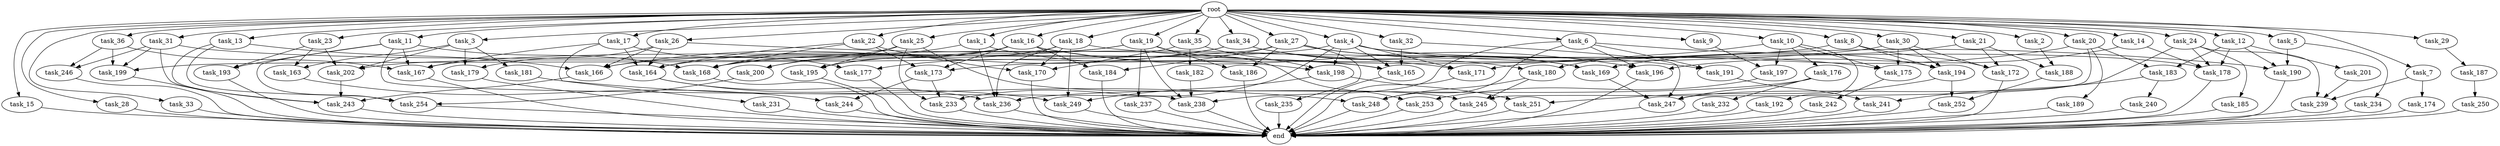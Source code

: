 digraph G {
  root [size="0.000000"];
  task_1 [size="102.400000"];
  task_2 [size="102.400000"];
  task_3 [size="102.400000"];
  task_4 [size="102.400000"];
  task_5 [size="102.400000"];
  task_6 [size="102.400000"];
  task_7 [size="102.400000"];
  task_8 [size="102.400000"];
  task_9 [size="102.400000"];
  task_10 [size="102.400000"];
  task_11 [size="102.400000"];
  task_12 [size="102.400000"];
  task_13 [size="102.400000"];
  task_14 [size="102.400000"];
  task_15 [size="102.400000"];
  task_16 [size="102.400000"];
  task_17 [size="102.400000"];
  task_18 [size="102.400000"];
  task_19 [size="102.400000"];
  task_20 [size="102.400000"];
  task_21 [size="102.400000"];
  task_22 [size="102.400000"];
  task_23 [size="102.400000"];
  task_24 [size="102.400000"];
  task_25 [size="102.400000"];
  task_26 [size="102.400000"];
  task_27 [size="102.400000"];
  task_28 [size="102.400000"];
  task_29 [size="102.400000"];
  task_30 [size="102.400000"];
  task_31 [size="102.400000"];
  task_32 [size="102.400000"];
  task_33 [size="102.400000"];
  task_34 [size="102.400000"];
  task_35 [size="102.400000"];
  task_36 [size="102.400000"];
  task_163 [size="91053306675.200012"];
  task_164 [size="235364207820.800018"];
  task_165 [size="249108103168.000000"];
  task_166 [size="79027398246.400009"];
  task_167 [size="115964116992.000000"];
  task_168 [size="162349763788.800018"];
  task_169 [size="197568495616.000000"];
  task_170 [size="144310901145.600006"];
  task_171 [size="57552561766.400002"];
  task_172 [size="158913789952.000000"];
  task_173 [size="257698037760.000000"];
  task_174 [size="54975581388.800003"];
  task_175 [size="148605868441.600006"];
  task_176 [size="54975581388.800003"];
  task_177 [size="107374182400.000000"];
  task_178 [size="101361228185.600006"];
  task_179 [size="111669149696.000000"];
  task_180 [size="140874927308.800018"];
  task_181 [size="69578470195.199997"];
  task_182 [size="54975581388.800003"];
  task_183 [size="62706522521.600006"];
  task_184 [size="155477816115.200012"];
  task_185 [size="7730941132.800000"];
  task_186 [size="91053306675.200012"];
  task_187 [size="21474836480.000000"];
  task_188 [size="45526653337.600006"];
  task_189 [size="7730941132.800000"];
  task_190 [size="89335319756.800003"];
  task_191 [size="83322365542.400009"];
  task_192 [size="54975581388.800003"];
  task_193 [size="24910810316.800003"];
  task_194 [size="130567005798.400009"];
  task_195 [size="131425999257.600006"];
  task_196 [size="130567005798.400009"];
  task_197 [size="76450417868.800003"];
  task_198 [size="70437463654.400009"];
  task_199 [size="208735410585.600006"];
  task_200 [size="93630287052.800003"];
  task_201 [size="54975581388.800003"];
  task_202 [size="176952652595.200012"];
  task_231 [size="21474836480.000000"];
  task_232 [size="54975581388.800003"];
  task_233 [size="57552561766.400002"];
  task_234 [size="30923764531.200001"];
  task_235 [size="69578470195.199997"];
  task_236 [size="108233175859.200012"];
  task_237 [size="21474836480.000000"];
  task_238 [size="124554051584.000000"];
  task_239 [size="148605868441.600006"];
  task_240 [size="13743895347.200001"];
  task_241 [size="83322365542.400009"];
  task_242 [size="30923764531.200001"];
  task_243 [size="122836064665.600006"];
  task_244 [size="21474836480.000000"];
  task_245 [size="80745385164.800003"];
  task_246 [size="139156940390.399994"];
  task_247 [size="156336809574.399994"];
  task_248 [size="66142496358.400002"];
  task_249 [size="76450417868.800003"];
  task_250 [size="69578470195.199997"];
  task_251 [size="44667659878.400002"];
  task_252 [size="21474836480.000000"];
  task_253 [size="42949672960.000000"];
  task_254 [size="97066260889.600006"];
  end [size="0.000000"];

  root -> task_1 [size="1.000000"];
  root -> task_2 [size="1.000000"];
  root -> task_3 [size="1.000000"];
  root -> task_4 [size="1.000000"];
  root -> task_5 [size="1.000000"];
  root -> task_6 [size="1.000000"];
  root -> task_7 [size="1.000000"];
  root -> task_8 [size="1.000000"];
  root -> task_9 [size="1.000000"];
  root -> task_10 [size="1.000000"];
  root -> task_11 [size="1.000000"];
  root -> task_12 [size="1.000000"];
  root -> task_13 [size="1.000000"];
  root -> task_14 [size="1.000000"];
  root -> task_15 [size="1.000000"];
  root -> task_16 [size="1.000000"];
  root -> task_17 [size="1.000000"];
  root -> task_18 [size="1.000000"];
  root -> task_19 [size="1.000000"];
  root -> task_20 [size="1.000000"];
  root -> task_21 [size="1.000000"];
  root -> task_22 [size="1.000000"];
  root -> task_23 [size="1.000000"];
  root -> task_24 [size="1.000000"];
  root -> task_25 [size="1.000000"];
  root -> task_26 [size="1.000000"];
  root -> task_27 [size="1.000000"];
  root -> task_28 [size="1.000000"];
  root -> task_29 [size="1.000000"];
  root -> task_30 [size="1.000000"];
  root -> task_31 [size="1.000000"];
  root -> task_32 [size="1.000000"];
  root -> task_33 [size="1.000000"];
  root -> task_34 [size="1.000000"];
  root -> task_35 [size="1.000000"];
  root -> task_36 [size="1.000000"];
  task_1 -> task_198 [size="75497472.000000"];
  task_1 -> task_200 [size="75497472.000000"];
  task_1 -> task_236 [size="75497472.000000"];
  task_2 -> task_188 [size="33554432.000000"];
  task_3 -> task_163 [size="679477248.000000"];
  task_3 -> task_179 [size="679477248.000000"];
  task_3 -> task_181 [size="679477248.000000"];
  task_3 -> task_202 [size="679477248.000000"];
  task_4 -> task_165 [size="75497472.000000"];
  task_4 -> task_166 [size="75497472.000000"];
  task_4 -> task_171 [size="75497472.000000"];
  task_4 -> task_175 [size="75497472.000000"];
  task_4 -> task_178 [size="75497472.000000"];
  task_4 -> task_198 [size="75497472.000000"];
  task_4 -> task_233 [size="75497472.000000"];
  task_5 -> task_190 [size="301989888.000000"];
  task_5 -> task_234 [size="301989888.000000"];
  task_6 -> task_191 [size="134217728.000000"];
  task_6 -> task_194 [size="134217728.000000"];
  task_6 -> task_196 [size="134217728.000000"];
  task_6 -> task_238 [size="134217728.000000"];
  task_6 -> task_248 [size="134217728.000000"];
  task_7 -> task_174 [size="536870912.000000"];
  task_7 -> task_239 [size="536870912.000000"];
  task_8 -> task_168 [size="301989888.000000"];
  task_8 -> task_172 [size="301989888.000000"];
  task_8 -> task_194 [size="301989888.000000"];
  task_9 -> task_197 [size="209715200.000000"];
  task_10 -> task_175 [size="536870912.000000"];
  task_10 -> task_176 [size="536870912.000000"];
  task_10 -> task_180 [size="536870912.000000"];
  task_10 -> task_192 [size="536870912.000000"];
  task_10 -> task_197 [size="536870912.000000"];
  task_11 -> task_167 [size="33554432.000000"];
  task_11 -> task_168 [size="33554432.000000"];
  task_11 -> task_193 [size="33554432.000000"];
  task_11 -> task_238 [size="33554432.000000"];
  task_11 -> task_254 [size="33554432.000000"];
  task_12 -> task_178 [size="536870912.000000"];
  task_12 -> task_183 [size="536870912.000000"];
  task_12 -> task_190 [size="536870912.000000"];
  task_12 -> task_201 [size="536870912.000000"];
  task_13 -> task_166 [size="75497472.000000"];
  task_13 -> task_243 [size="75497472.000000"];
  task_13 -> task_254 [size="75497472.000000"];
  task_14 -> task_178 [size="301989888.000000"];
  task_14 -> task_196 [size="301989888.000000"];
  task_15 -> end [size="1.000000"];
  task_16 -> task_165 [size="838860800.000000"];
  task_16 -> task_173 [size="838860800.000000"];
  task_16 -> task_184 [size="838860800.000000"];
  task_16 -> task_195 [size="838860800.000000"];
  task_16 -> task_196 [size="838860800.000000"];
  task_16 -> task_200 [size="838860800.000000"];
  task_16 -> task_202 [size="838860800.000000"];
  task_17 -> task_164 [size="209715200.000000"];
  task_17 -> task_167 [size="209715200.000000"];
  task_17 -> task_177 [size="209715200.000000"];
  task_17 -> task_231 [size="209715200.000000"];
  task_18 -> task_170 [size="33554432.000000"];
  task_18 -> task_190 [size="33554432.000000"];
  task_18 -> task_195 [size="33554432.000000"];
  task_18 -> task_236 [size="33554432.000000"];
  task_18 -> task_249 [size="33554432.000000"];
  task_19 -> task_166 [size="209715200.000000"];
  task_19 -> task_167 [size="209715200.000000"];
  task_19 -> task_186 [size="209715200.000000"];
  task_19 -> task_237 [size="209715200.000000"];
  task_19 -> task_238 [size="209715200.000000"];
  task_19 -> task_253 [size="209715200.000000"];
  task_20 -> task_171 [size="75497472.000000"];
  task_20 -> task_183 [size="75497472.000000"];
  task_20 -> task_189 [size="75497472.000000"];
  task_20 -> task_245 [size="75497472.000000"];
  task_21 -> task_169 [size="411041792.000000"];
  task_21 -> task_172 [size="411041792.000000"];
  task_21 -> task_188 [size="411041792.000000"];
  task_22 -> task_164 [size="838860800.000000"];
  task_22 -> task_168 [size="838860800.000000"];
  task_22 -> task_170 [size="838860800.000000"];
  task_22 -> task_173 [size="838860800.000000"];
  task_23 -> task_163 [size="209715200.000000"];
  task_23 -> task_193 [size="209715200.000000"];
  task_23 -> task_202 [size="209715200.000000"];
  task_24 -> task_178 [size="75497472.000000"];
  task_24 -> task_185 [size="75497472.000000"];
  task_24 -> task_239 [size="75497472.000000"];
  task_24 -> task_247 [size="75497472.000000"];
  task_25 -> task_168 [size="411041792.000000"];
  task_25 -> task_195 [size="411041792.000000"];
  task_25 -> task_233 [size="411041792.000000"];
  task_25 -> task_245 [size="411041792.000000"];
  task_26 -> task_164 [size="411041792.000000"];
  task_26 -> task_166 [size="411041792.000000"];
  task_26 -> task_171 [size="411041792.000000"];
  task_26 -> task_179 [size="411041792.000000"];
  task_27 -> task_169 [size="679477248.000000"];
  task_27 -> task_184 [size="679477248.000000"];
  task_27 -> task_186 [size="679477248.000000"];
  task_27 -> task_191 [size="679477248.000000"];
  task_27 -> task_199 [size="679477248.000000"];
  task_27 -> task_235 [size="679477248.000000"];
  task_28 -> end [size="1.000000"];
  task_29 -> task_187 [size="209715200.000000"];
  task_30 -> task_172 [size="838860800.000000"];
  task_30 -> task_173 [size="838860800.000000"];
  task_30 -> task_175 [size="838860800.000000"];
  task_30 -> task_194 [size="838860800.000000"];
  task_31 -> task_165 [size="679477248.000000"];
  task_31 -> task_199 [size="679477248.000000"];
  task_31 -> task_243 [size="679477248.000000"];
  task_31 -> task_246 [size="679477248.000000"];
  task_32 -> task_165 [size="838860800.000000"];
  task_32 -> task_247 [size="838860800.000000"];
  task_33 -> end [size="1.000000"];
  task_34 -> task_164 [size="838860800.000000"];
  task_34 -> task_169 [size="838860800.000000"];
  task_34 -> task_177 [size="838860800.000000"];
  task_34 -> task_180 [size="838860800.000000"];
  task_35 -> task_170 [size="536870912.000000"];
  task_35 -> task_182 [size="536870912.000000"];
  task_35 -> task_198 [size="536870912.000000"];
  task_36 -> task_167 [size="679477248.000000"];
  task_36 -> task_199 [size="679477248.000000"];
  task_36 -> task_246 [size="679477248.000000"];
  task_163 -> task_244 [size="134217728.000000"];
  task_164 -> task_236 [size="411041792.000000"];
  task_164 -> task_249 [size="411041792.000000"];
  task_165 -> end [size="1.000000"];
  task_166 -> task_243 [size="411041792.000000"];
  task_167 -> end [size="1.000000"];
  task_168 -> end [size="1.000000"];
  task_169 -> task_247 [size="75497472.000000"];
  task_170 -> end [size="1.000000"];
  task_171 -> end [size="1.000000"];
  task_172 -> end [size="1.000000"];
  task_173 -> task_233 [size="75497472.000000"];
  task_173 -> task_244 [size="75497472.000000"];
  task_174 -> end [size="1.000000"];
  task_175 -> task_242 [size="301989888.000000"];
  task_176 -> task_232 [size="536870912.000000"];
  task_176 -> task_236 [size="536870912.000000"];
  task_176 -> task_247 [size="536870912.000000"];
  task_177 -> end [size="1.000000"];
  task_178 -> end [size="1.000000"];
  task_179 -> end [size="1.000000"];
  task_180 -> task_245 [size="301989888.000000"];
  task_180 -> task_248 [size="301989888.000000"];
  task_181 -> task_248 [size="209715200.000000"];
  task_182 -> task_238 [size="838860800.000000"];
  task_183 -> task_240 [size="134217728.000000"];
  task_183 -> task_241 [size="134217728.000000"];
  task_184 -> end [size="1.000000"];
  task_185 -> end [size="1.000000"];
  task_186 -> end [size="1.000000"];
  task_187 -> task_250 [size="679477248.000000"];
  task_188 -> task_252 [size="75497472.000000"];
  task_189 -> end [size="1.000000"];
  task_190 -> end [size="1.000000"];
  task_191 -> task_241 [size="679477248.000000"];
  task_192 -> end [size="1.000000"];
  task_193 -> end [size="1.000000"];
  task_194 -> task_251 [size="134217728.000000"];
  task_194 -> task_252 [size="134217728.000000"];
  task_195 -> end [size="1.000000"];
  task_196 -> end [size="1.000000"];
  task_197 -> task_253 [size="209715200.000000"];
  task_198 -> task_249 [size="301989888.000000"];
  task_198 -> task_251 [size="301989888.000000"];
  task_199 -> end [size="1.000000"];
  task_200 -> task_254 [size="838860800.000000"];
  task_201 -> task_239 [size="838860800.000000"];
  task_202 -> task_243 [size="33554432.000000"];
  task_231 -> end [size="1.000000"];
  task_232 -> end [size="1.000000"];
  task_233 -> end [size="1.000000"];
  task_234 -> end [size="1.000000"];
  task_235 -> end [size="1.000000"];
  task_236 -> end [size="1.000000"];
  task_237 -> end [size="1.000000"];
  task_238 -> end [size="1.000000"];
  task_239 -> end [size="1.000000"];
  task_240 -> end [size="1.000000"];
  task_241 -> end [size="1.000000"];
  task_242 -> end [size="1.000000"];
  task_243 -> end [size="1.000000"];
  task_244 -> end [size="1.000000"];
  task_245 -> end [size="1.000000"];
  task_246 -> end [size="1.000000"];
  task_247 -> end [size="1.000000"];
  task_248 -> end [size="1.000000"];
  task_249 -> end [size="1.000000"];
  task_250 -> end [size="1.000000"];
  task_251 -> end [size="1.000000"];
  task_252 -> end [size="1.000000"];
  task_253 -> end [size="1.000000"];
  task_254 -> end [size="1.000000"];
}
